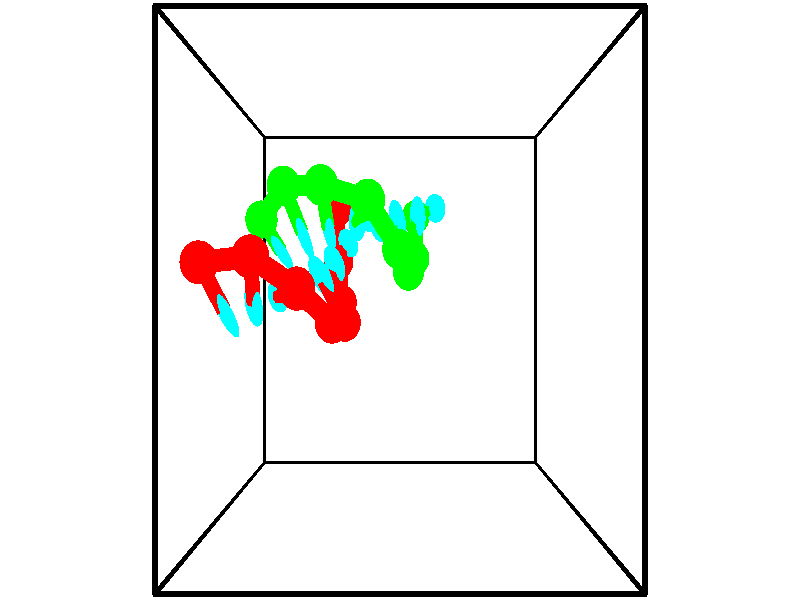 // switches for output
#declare DRAW_BASES = 1; // possible values are 0, 1; only relevant for DNA ribbons
#declare DRAW_BASES_TYPE = 3; // possible values are 1, 2, 3; only relevant for DNA ribbons
#declare DRAW_FOG = 0; // set to 1 to enable fog

#include "colors.inc"

#include "transforms.inc"
background { rgb <1, 1, 1>}

#default {
   normal{
       ripples 0.25
       frequency 0.20
       turbulence 0.2
       lambda 5
   }
	finish {
		phong 0.1
		phong_size 40.
	}
}

// original window dimensions: 1024x640


// camera settings

camera {
	sky <-0, 1, 0>
	up <-0, 1, 0>
	right 1.6 * <1, 0, 0>
	location <2.5, 2.5, 11.1562>
	look_at <2.5, 2.5, 2.5>
	direction <0, 0, -8.6562>
	angle 67.0682
}


# declare cpy_camera_pos = <2.5, 2.5, 11.1562>;
# if (DRAW_FOG = 1)
fog {
	fog_type 2
	up vnormalize(cpy_camera_pos)
	color rgbt<1,1,1,0.3>
	distance 1e-5
	fog_alt 3e-3
	fog_offset 4
}
# end


// LIGHTS

# declare lum = 6;
global_settings {
	ambient_light rgb lum * <0.05, 0.05, 0.05>
	max_trace_level 15
}# declare cpy_direct_light_amount = 0.25;
light_source
{	1000 * <-1, -1, 1>,
	rgb lum * cpy_direct_light_amount
	parallel
}

light_source
{	1000 * <1, 1, -1>,
	rgb lum * cpy_direct_light_amount
	parallel
}

// strand 0

// nucleotide -1

// particle -1
sphere {
	<-0.247381, 2.927991, 2.909137> 0.250000
	pigment { color rgbt <1,0,0,0> }
	no_shadow
}
cylinder {
	<-0.050785, 2.585068, 2.847871>,  <0.067173, 2.379314, 2.811111>, 0.100000
	pigment { color rgbt <1,0,0,0> }
	no_shadow
}
cylinder {
	<-0.050785, 2.585068, 2.847871>,  <-0.247381, 2.927991, 2.909137>, 0.100000
	pigment { color rgbt <1,0,0,0> }
	no_shadow
}

// particle -1
sphere {
	<-0.050785, 2.585068, 2.847871> 0.100000
	pigment { color rgbt <1,0,0,0> }
	no_shadow
}
sphere {
	0, 1
	scale<0.080000,0.200000,0.300000>
	matrix <0.726981, 0.500720, -0.469870,
		0.479517, 0.119589, 0.869346,
		0.491490, -0.857308, -0.153165,
		0.096662, 2.327875, 2.801921>
	pigment { color rgbt <0,1,1,0> }
	no_shadow
}
cylinder {
	<0.484221, 2.986042, 3.024913>,  <-0.247381, 2.927991, 2.909137>, 0.130000
	pigment { color rgbt <1,0,0,0> }
	no_shadow
}

// nucleotide -1

// particle -1
sphere {
	<0.484221, 2.986042, 3.024913> 0.250000
	pigment { color rgbt <1,0,0,0> }
	no_shadow
}
cylinder {
	<0.450821, 2.672537, 2.778744>,  <0.430781, 2.484434, 2.631043>, 0.100000
	pigment { color rgbt <1,0,0,0> }
	no_shadow
}
cylinder {
	<0.450821, 2.672537, 2.778744>,  <0.484221, 2.986042, 3.024913>, 0.100000
	pigment { color rgbt <1,0,0,0> }
	no_shadow
}

// particle -1
sphere {
	<0.450821, 2.672537, 2.778744> 0.100000
	pigment { color rgbt <1,0,0,0> }
	no_shadow
}
sphere {
	0, 1
	scale<0.080000,0.200000,0.300000>
	matrix <0.714856, 0.383156, -0.584955,
		0.694268, -0.488782, 0.528284,
		-0.083500, -0.783763, -0.615421,
		0.425771, 2.437408, 2.594118>
	pigment { color rgbt <0,1,1,0> }
	no_shadow
}
cylinder {
	<1.099783, 2.629364, 2.977216>,  <0.484221, 2.986042, 3.024913>, 0.130000
	pigment { color rgbt <1,0,0,0> }
	no_shadow
}

// nucleotide -1

// particle -1
sphere {
	<1.099783, 2.629364, 2.977216> 0.250000
	pigment { color rgbt <1,0,0,0> }
	no_shadow
}
cylinder {
	<0.885052, 2.579205, 2.643487>,  <0.756213, 2.549109, 2.443251>, 0.100000
	pigment { color rgbt <1,0,0,0> }
	no_shadow
}
cylinder {
	<0.885052, 2.579205, 2.643487>,  <1.099783, 2.629364, 2.977216>, 0.100000
	pigment { color rgbt <1,0,0,0> }
	no_shadow
}

// particle -1
sphere {
	<0.885052, 2.579205, 2.643487> 0.100000
	pigment { color rgbt <1,0,0,0> }
	no_shadow
}
sphere {
	0, 1
	scale<0.080000,0.200000,0.300000>
	matrix <0.770589, 0.329765, -0.545387,
		0.343521, -0.935698, -0.080397,
		-0.536829, -0.125398, -0.834320,
		0.724003, 2.541585, 2.393191>
	pigment { color rgbt <0,1,1,0> }
	no_shadow
}
cylinder {
	<1.516644, 2.222485, 2.394765>,  <1.099783, 2.629364, 2.977216>, 0.130000
	pigment { color rgbt <1,0,0,0> }
	no_shadow
}

// nucleotide -1

// particle -1
sphere {
	<1.516644, 2.222485, 2.394765> 0.250000
	pigment { color rgbt <1,0,0,0> }
	no_shadow
}
cylinder {
	<1.241405, 2.473600, 2.249217>,  <1.076262, 2.624270, 2.161887>, 0.100000
	pigment { color rgbt <1,0,0,0> }
	no_shadow
}
cylinder {
	<1.241405, 2.473600, 2.249217>,  <1.516644, 2.222485, 2.394765>, 0.100000
	pigment { color rgbt <1,0,0,0> }
	no_shadow
}

// particle -1
sphere {
	<1.241405, 2.473600, 2.249217> 0.100000
	pigment { color rgbt <1,0,0,0> }
	no_shadow
}
sphere {
	0, 1
	scale<0.080000,0.200000,0.300000>
	matrix <0.660600, 0.334507, -0.672096,
		-0.300217, -0.702841, -0.644891,
		-0.688097, 0.627790, -0.363872,
		1.034976, 2.661937, 2.140055>
	pigment { color rgbt <0,1,1,0> }
	no_shadow
}
cylinder {
	<1.637063, 2.206673, 1.740077>,  <1.516644, 2.222485, 2.394765>, 0.130000
	pigment { color rgbt <1,0,0,0> }
	no_shadow
}

// nucleotide -1

// particle -1
sphere {
	<1.637063, 2.206673, 1.740077> 0.250000
	pigment { color rgbt <1,0,0,0> }
	no_shadow
}
cylinder {
	<1.433613, 2.546734, 1.794542>,  <1.311543, 2.750771, 1.827221>, 0.100000
	pigment { color rgbt <1,0,0,0> }
	no_shadow
}
cylinder {
	<1.433613, 2.546734, 1.794542>,  <1.637063, 2.206673, 1.740077>, 0.100000
	pigment { color rgbt <1,0,0,0> }
	no_shadow
}

// particle -1
sphere {
	<1.433613, 2.546734, 1.794542> 0.100000
	pigment { color rgbt <1,0,0,0> }
	no_shadow
}
sphere {
	0, 1
	scale<0.080000,0.200000,0.300000>
	matrix <0.577751, 0.454263, -0.678122,
		-0.638361, -0.266242, -0.722226,
		-0.508625, 0.850153, 0.136162,
		1.281025, 2.801780, 1.835391>
	pigment { color rgbt <0,1,1,0> }
	no_shadow
}
cylinder {
	<1.527917, 2.463562, 1.065913>,  <1.637063, 2.206673, 1.740077>, 0.130000
	pigment { color rgbt <1,0,0,0> }
	no_shadow
}

// nucleotide -1

// particle -1
sphere {
	<1.527917, 2.463562, 1.065913> 0.250000
	pigment { color rgbt <1,0,0,0> }
	no_shadow
}
cylinder {
	<1.486591, 2.758541, 1.332895>,  <1.461796, 2.935529, 1.493084>, 0.100000
	pigment { color rgbt <1,0,0,0> }
	no_shadow
}
cylinder {
	<1.486591, 2.758541, 1.332895>,  <1.527917, 2.463562, 1.065913>, 0.100000
	pigment { color rgbt <1,0,0,0> }
	no_shadow
}

// particle -1
sphere {
	<1.486591, 2.758541, 1.332895> 0.100000
	pigment { color rgbt <1,0,0,0> }
	no_shadow
}
sphere {
	0, 1
	scale<0.080000,0.200000,0.300000>
	matrix <0.542482, 0.604232, -0.583624,
		-0.833690, 0.301786, -0.462478,
		-0.103315, 0.737447, 0.667456,
		1.455597, 2.979775, 1.533132>
	pigment { color rgbt <0,1,1,0> }
	no_shadow
}
cylinder {
	<1.445295, 3.051289, 0.735878>,  <1.527917, 2.463562, 1.065913>, 0.130000
	pigment { color rgbt <1,0,0,0> }
	no_shadow
}

// nucleotide -1

// particle -1
sphere {
	<1.445295, 3.051289, 0.735878> 0.250000
	pigment { color rgbt <1,0,0,0> }
	no_shadow
}
cylinder {
	<1.567806, 3.173899, 1.096375>,  <1.641313, 3.247464, 1.312673>, 0.100000
	pigment { color rgbt <1,0,0,0> }
	no_shadow
}
cylinder {
	<1.567806, 3.173899, 1.096375>,  <1.445295, 3.051289, 0.735878>, 0.100000
	pigment { color rgbt <1,0,0,0> }
	no_shadow
}

// particle -1
sphere {
	<1.567806, 3.173899, 1.096375> 0.100000
	pigment { color rgbt <1,0,0,0> }
	no_shadow
}
sphere {
	0, 1
	scale<0.080000,0.200000,0.300000>
	matrix <0.676031, 0.596507, -0.432622,
		-0.670206, 0.741770, -0.024522,
		0.306278, 0.306524, 0.901242,
		1.659690, 3.265856, 1.366747>
	pigment { color rgbt <0,1,1,0> }
	no_shadow
}
cylinder {
	<1.414022, 3.810050, 0.711601>,  <1.445295, 3.051289, 0.735878>, 0.130000
	pigment { color rgbt <1,0,0,0> }
	no_shadow
}

// nucleotide -1

// particle -1
sphere {
	<1.414022, 3.810050, 0.711601> 0.250000
	pigment { color rgbt <1,0,0,0> }
	no_shadow
}
cylinder {
	<1.677643, 3.694334, 0.989296>,  <1.835815, 3.624905, 1.155913>, 0.100000
	pigment { color rgbt <1,0,0,0> }
	no_shadow
}
cylinder {
	<1.677643, 3.694334, 0.989296>,  <1.414022, 3.810050, 0.711601>, 0.100000
	pigment { color rgbt <1,0,0,0> }
	no_shadow
}

// particle -1
sphere {
	<1.677643, 3.694334, 0.989296> 0.100000
	pigment { color rgbt <1,0,0,0> }
	no_shadow
}
sphere {
	0, 1
	scale<0.080000,0.200000,0.300000>
	matrix <0.662324, 0.660585, -0.353489,
		-0.356342, 0.692776, 0.626962,
		0.659051, -0.289289, 0.694236,
		1.875358, 3.607547, 1.197567>
	pigment { color rgbt <0,1,1,0> }
	no_shadow
}
// strand 1

// nucleotide -1

// particle -1
sphere {
	<2.779123, 3.739629, 0.324876> 0.250000
	pigment { color rgbt <0,1,0,0> }
	no_shadow
}
cylinder {
	<2.957916, 3.768718, 0.681508>,  <3.065192, 3.786171, 0.895488>, 0.100000
	pigment { color rgbt <0,1,0,0> }
	no_shadow
}
cylinder {
	<2.957916, 3.768718, 0.681508>,  <2.779123, 3.739629, 0.324876>, 0.100000
	pigment { color rgbt <0,1,0,0> }
	no_shadow
}

// particle -1
sphere {
	<2.957916, 3.768718, 0.681508> 0.100000
	pigment { color rgbt <0,1,0,0> }
	no_shadow
}
sphere {
	0, 1
	scale<0.080000,0.200000,0.300000>
	matrix <-0.847350, -0.285030, 0.448058,
		0.286712, -0.955756, -0.065782,
		0.446983, 0.072723, 0.891581,
		3.092011, 3.790535, 0.948982>
	pigment { color rgbt <0,1,1,0> }
	no_shadow
}
cylinder {
	<2.756774, 3.096181, 0.748921>,  <2.779123, 3.739629, 0.324876>, 0.130000
	pigment { color rgbt <0,1,0,0> }
	no_shadow
}

// nucleotide -1

// particle -1
sphere {
	<2.756774, 3.096181, 0.748921> 0.250000
	pigment { color rgbt <0,1,0,0> }
	no_shadow
}
cylinder {
	<2.776901, 3.412270, 0.993221>,  <2.788977, 3.601924, 1.139801>, 0.100000
	pigment { color rgbt <0,1,0,0> }
	no_shadow
}
cylinder {
	<2.776901, 3.412270, 0.993221>,  <2.756774, 3.096181, 0.748921>, 0.100000
	pigment { color rgbt <0,1,0,0> }
	no_shadow
}

// particle -1
sphere {
	<2.776901, 3.412270, 0.993221> 0.100000
	pigment { color rgbt <0,1,0,0> }
	no_shadow
}
sphere {
	0, 1
	scale<0.080000,0.200000,0.300000>
	matrix <-0.849985, -0.287206, 0.441631,
		0.524398, -0.541350, 0.657227,
		0.050317, 0.790223, 0.610750,
		2.791996, 3.649337, 1.176446>
	pigment { color rgbt <0,1,1,0> }
	no_shadow
}
cylinder {
	<2.636875, 2.873703, 1.502051>,  <2.756774, 3.096181, 0.748921>, 0.130000
	pigment { color rgbt <0,1,0,0> }
	no_shadow
}

// nucleotide -1

// particle -1
sphere {
	<2.636875, 2.873703, 1.502051> 0.250000
	pigment { color rgbt <0,1,0,0> }
	no_shadow
}
cylinder {
	<2.535072, 3.259442, 1.473045>,  <2.473990, 3.490886, 1.455642>, 0.100000
	pigment { color rgbt <0,1,0,0> }
	no_shadow
}
cylinder {
	<2.535072, 3.259442, 1.473045>,  <2.636875, 2.873703, 1.502051>, 0.100000
	pigment { color rgbt <0,1,0,0> }
	no_shadow
}

// particle -1
sphere {
	<2.535072, 3.259442, 1.473045> 0.100000
	pigment { color rgbt <0,1,0,0> }
	no_shadow
}
sphere {
	0, 1
	scale<0.080000,0.200000,0.300000>
	matrix <-0.825468, -0.177565, 0.535792,
		0.503814, 0.196222, 0.841230,
		-0.254508, 0.964348, -0.072515,
		2.458720, 3.548747, 1.451291>
	pigment { color rgbt <0,1,1,0> }
	no_shadow
}
cylinder {
	<2.484989, 3.127852, 2.188475>,  <2.636875, 2.873703, 1.502051>, 0.130000
	pigment { color rgbt <0,1,0,0> }
	no_shadow
}

// nucleotide -1

// particle -1
sphere {
	<2.484989, 3.127852, 2.188475> 0.250000
	pigment { color rgbt <0,1,0,0> }
	no_shadow
}
cylinder {
	<2.307571, 3.332019, 1.893791>,  <2.201121, 3.454520, 1.716981>, 0.100000
	pigment { color rgbt <0,1,0,0> }
	no_shadow
}
cylinder {
	<2.307571, 3.332019, 1.893791>,  <2.484989, 3.127852, 2.188475>, 0.100000
	pigment { color rgbt <0,1,0,0> }
	no_shadow
}

// particle -1
sphere {
	<2.307571, 3.332019, 1.893791> 0.100000
	pigment { color rgbt <0,1,0,0> }
	no_shadow
}
sphere {
	0, 1
	scale<0.080000,0.200000,0.300000>
	matrix <-0.853305, 0.010905, 0.521299,
		0.274114, 0.859857, 0.430706,
		-0.443545, 0.510419, -0.736709,
		2.174508, 3.485145, 1.672778>
	pigment { color rgbt <0,1,1,0> }
	no_shadow
}
cylinder {
	<2.038504, 3.692946, 2.523776>,  <2.484989, 3.127852, 2.188475>, 0.130000
	pigment { color rgbt <0,1,0,0> }
	no_shadow
}

// nucleotide -1

// particle -1
sphere {
	<2.038504, 3.692946, 2.523776> 0.250000
	pigment { color rgbt <0,1,0,0> }
	no_shadow
}
cylinder {
	<1.923416, 3.564736, 2.162782>,  <1.854364, 3.487810, 1.946185>, 0.100000
	pigment { color rgbt <0,1,0,0> }
	no_shadow
}
cylinder {
	<1.923416, 3.564736, 2.162782>,  <2.038504, 3.692946, 2.523776>, 0.100000
	pigment { color rgbt <0,1,0,0> }
	no_shadow
}

// particle -1
sphere {
	<1.923416, 3.564736, 2.162782> 0.100000
	pigment { color rgbt <0,1,0,0> }
	no_shadow
}
sphere {
	0, 1
	scale<0.080000,0.200000,0.300000>
	matrix <-0.866226, -0.314843, 0.387978,
		-0.408498, 0.893385, -0.187062,
		-0.287719, -0.320526, -0.902486,
		1.837101, 3.468578, 1.892036>
	pigment { color rgbt <0,1,1,0> }
	no_shadow
}
cylinder {
	<1.355824, 3.887847, 2.411930>,  <2.038504, 3.692946, 2.523776>, 0.130000
	pigment { color rgbt <0,1,0,0> }
	no_shadow
}

// nucleotide -1

// particle -1
sphere {
	<1.355824, 3.887847, 2.411930> 0.250000
	pigment { color rgbt <0,1,0,0> }
	no_shadow
}
cylinder {
	<1.385864, 3.602372, 2.133360>,  <1.403888, 3.431087, 1.966218>, 0.100000
	pigment { color rgbt <0,1,0,0> }
	no_shadow
}
cylinder {
	<1.385864, 3.602372, 2.133360>,  <1.355824, 3.887847, 2.411930>, 0.100000
	pigment { color rgbt <0,1,0,0> }
	no_shadow
}

// particle -1
sphere {
	<1.385864, 3.602372, 2.133360> 0.100000
	pigment { color rgbt <0,1,0,0> }
	no_shadow
}
sphere {
	0, 1
	scale<0.080000,0.200000,0.300000>
	matrix <-0.902120, -0.346217, 0.257516,
		-0.424900, 0.608920, -0.669833,
		0.075101, -0.713688, -0.696426,
		1.408395, 3.388265, 1.924432>
	pigment { color rgbt <0,1,1,0> }
	no_shadow
}
cylinder {
	<0.752804, 3.927120, 2.094514>,  <1.355824, 3.887847, 2.411930>, 0.130000
	pigment { color rgbt <0,1,0,0> }
	no_shadow
}

// nucleotide -1

// particle -1
sphere {
	<0.752804, 3.927120, 2.094514> 0.250000
	pigment { color rgbt <0,1,0,0> }
	no_shadow
}
cylinder {
	<0.914558, 3.568717, 2.021143>,  <1.011611, 3.353676, 1.977120>, 0.100000
	pigment { color rgbt <0,1,0,0> }
	no_shadow
}
cylinder {
	<0.914558, 3.568717, 2.021143>,  <0.752804, 3.927120, 2.094514>, 0.100000
	pigment { color rgbt <0,1,0,0> }
	no_shadow
}

// particle -1
sphere {
	<0.914558, 3.568717, 2.021143> 0.100000
	pigment { color rgbt <0,1,0,0> }
	no_shadow
}
sphere {
	0, 1
	scale<0.080000,0.200000,0.300000>
	matrix <-0.871579, -0.438318, 0.219606,
		-0.277168, 0.071066, -0.958190,
		0.404385, -0.896006, -0.183427,
		1.035874, 3.299916, 1.966115>
	pigment { color rgbt <0,1,1,0> }
	no_shadow
}
cylinder {
	<0.305602, 3.562103, 1.592006>,  <0.752804, 3.927120, 2.094514>, 0.130000
	pigment { color rgbt <0,1,0,0> }
	no_shadow
}

// nucleotide -1

// particle -1
sphere {
	<0.305602, 3.562103, 1.592006> 0.250000
	pigment { color rgbt <0,1,0,0> }
	no_shadow
}
cylinder {
	<0.530464, 3.298842, 1.792333>,  <0.665381, 3.140886, 1.912529>, 0.100000
	pigment { color rgbt <0,1,0,0> }
	no_shadow
}
cylinder {
	<0.530464, 3.298842, 1.792333>,  <0.305602, 3.562103, 1.592006>, 0.100000
	pigment { color rgbt <0,1,0,0> }
	no_shadow
}

// particle -1
sphere {
	<0.530464, 3.298842, 1.792333> 0.100000
	pigment { color rgbt <0,1,0,0> }
	no_shadow
}
sphere {
	0, 1
	scale<0.080000,0.200000,0.300000>
	matrix <-0.792886, -0.601099, 0.100055,
		0.235189, -0.453337, -0.859751,
		0.562154, -0.658153, 0.500817,
		0.699111, 3.101396, 1.942578>
	pigment { color rgbt <0,1,1,0> }
	no_shadow
}
// box output
cylinder {
	<0.000000, 0.000000, 0.000000>,  <5.000000, 0.000000, 0.000000>, 0.025000
	pigment { color rgbt <0,0,0,0> }
	no_shadow
}
cylinder {
	<0.000000, 0.000000, 0.000000>,  <0.000000, 5.000000, 0.000000>, 0.025000
	pigment { color rgbt <0,0,0,0> }
	no_shadow
}
cylinder {
	<0.000000, 0.000000, 0.000000>,  <0.000000, 0.000000, 5.000000>, 0.025000
	pigment { color rgbt <0,0,0,0> }
	no_shadow
}
cylinder {
	<5.000000, 5.000000, 5.000000>,  <0.000000, 5.000000, 5.000000>, 0.025000
	pigment { color rgbt <0,0,0,0> }
	no_shadow
}
cylinder {
	<5.000000, 5.000000, 5.000000>,  <5.000000, 0.000000, 5.000000>, 0.025000
	pigment { color rgbt <0,0,0,0> }
	no_shadow
}
cylinder {
	<5.000000, 5.000000, 5.000000>,  <5.000000, 5.000000, 0.000000>, 0.025000
	pigment { color rgbt <0,0,0,0> }
	no_shadow
}
cylinder {
	<0.000000, 0.000000, 5.000000>,  <0.000000, 5.000000, 5.000000>, 0.025000
	pigment { color rgbt <0,0,0,0> }
	no_shadow
}
cylinder {
	<0.000000, 0.000000, 5.000000>,  <5.000000, 0.000000, 5.000000>, 0.025000
	pigment { color rgbt <0,0,0,0> }
	no_shadow
}
cylinder {
	<5.000000, 5.000000, 0.000000>,  <0.000000, 5.000000, 0.000000>, 0.025000
	pigment { color rgbt <0,0,0,0> }
	no_shadow
}
cylinder {
	<5.000000, 5.000000, 0.000000>,  <5.000000, 0.000000, 0.000000>, 0.025000
	pigment { color rgbt <0,0,0,0> }
	no_shadow
}
cylinder {
	<5.000000, 0.000000, 5.000000>,  <5.000000, 0.000000, 0.000000>, 0.025000
	pigment { color rgbt <0,0,0,0> }
	no_shadow
}
cylinder {
	<0.000000, 5.000000, 0.000000>,  <0.000000, 5.000000, 5.000000>, 0.025000
	pigment { color rgbt <0,0,0,0> }
	no_shadow
}
// end of box output
